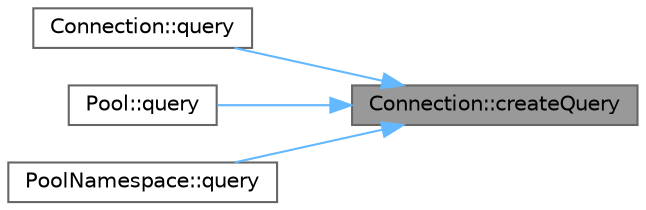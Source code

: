 digraph "Connection::createQuery"
{
 // INTERACTIVE_SVG=YES
 // LATEX_PDF_SIZE
  bgcolor="transparent";
  edge [fontname=Helvetica,fontsize=10,labelfontname=Helvetica,labelfontsize=10];
  node [fontname=Helvetica,fontsize=10,shape=box,height=0.2,width=0.4];
  rankdir="RL";
  Node1 [id="Node000001",label="Connection::createQuery",height=0.2,width=0.4,color="gray40", fillcolor="grey60", style="filled", fontcolor="black",tooltip=" "];
  Node1 -> Node2 [id="edge1_Node000001_Node000002",dir="back",color="steelblue1",style="solid",tooltip=" "];
  Node2 [id="Node000002",label="Connection::query",height=0.2,width=0.4,color="grey40", fillcolor="white", style="filled",URL="$dc/d14/a00720_a0097ff52309cc67ed210d2e14ab45862.html#a0097ff52309cc67ed210d2e14ab45862",tooltip=" "];
  Node1 -> Node3 [id="edge2_Node000001_Node000003",dir="back",color="steelblue1",style="solid",tooltip=" "];
  Node3 [id="Node000003",label="Pool::query",height=0.2,width=0.4,color="grey40", fillcolor="white", style="filled",URL="$df/d0e/a00800_a7b80fda4124a2c48b4c144ec125b98d8.html#a7b80fda4124a2c48b4c144ec125b98d8",tooltip=" "];
  Node1 -> Node4 [id="edge3_Node000001_Node000004",dir="back",color="steelblue1",style="solid",tooltip=" "];
  Node4 [id="Node000004",label="PoolNamespace::query",height=0.2,width=0.4,color="grey40", fillcolor="white", style="filled",URL="$d1/dd1/a00804_a1a068b77db056b62498bf78b59dd26ce.html#a1a068b77db056b62498bf78b59dd26ce",tooltip="pool cluster query"];
}
